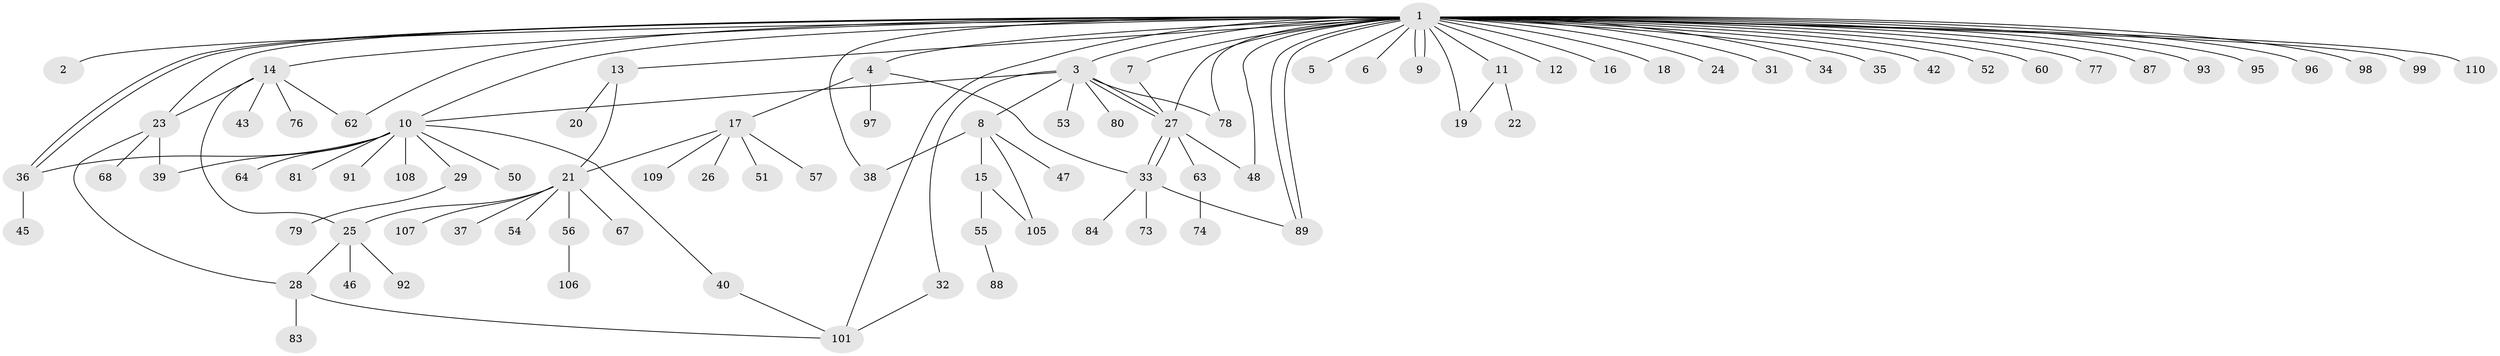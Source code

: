 // original degree distribution, {43: 0.00909090909090909, 1: 0.5818181818181818, 10: 0.00909090909090909, 4: 0.03636363636363636, 2: 0.20909090909090908, 6: 0.02727272727272727, 12: 0.00909090909090909, 3: 0.05454545454545454, 5: 0.045454545454545456, 9: 0.01818181818181818}
// Generated by graph-tools (version 1.1) at 2025/11/02/27/25 16:11:15]
// undirected, 87 vertices, 111 edges
graph export_dot {
graph [start="1"]
  node [color=gray90,style=filled];
  1 [super="+59"];
  2;
  3 [super="+49"];
  4;
  5;
  6;
  7;
  8 [super="+65"];
  9;
  10 [super="+94"];
  11 [super="+90"];
  12;
  13;
  14 [super="+69"];
  15;
  16;
  17 [super="+82"];
  18;
  19 [super="+44"];
  20;
  21 [super="+75"];
  22 [super="+41"];
  23 [super="+58"];
  24;
  25 [super="+30"];
  26;
  27 [super="+71"];
  28 [super="+103"];
  29;
  31;
  32;
  33 [super="+70"];
  34;
  35;
  36 [super="+61"];
  37;
  38;
  39 [super="+85"];
  40;
  42;
  43;
  45;
  46;
  47;
  48;
  50;
  51 [super="+66"];
  52 [super="+100"];
  53;
  54;
  55;
  56 [super="+72"];
  57;
  60;
  62;
  63;
  64;
  67;
  68;
  73;
  74 [super="+104"];
  76;
  77;
  78;
  79;
  80;
  81 [super="+86"];
  83;
  84;
  87;
  88;
  89 [super="+102"];
  91;
  92;
  93;
  95;
  96;
  97;
  98;
  99;
  101;
  105;
  106;
  107;
  108;
  109;
  110;
  1 -- 2;
  1 -- 3;
  1 -- 4;
  1 -- 5;
  1 -- 6;
  1 -- 7;
  1 -- 9;
  1 -- 9;
  1 -- 10;
  1 -- 11;
  1 -- 12;
  1 -- 13;
  1 -- 14;
  1 -- 16;
  1 -- 18;
  1 -- 23;
  1 -- 24;
  1 -- 27 [weight=2];
  1 -- 31;
  1 -- 34;
  1 -- 35;
  1 -- 36;
  1 -- 36;
  1 -- 38;
  1 -- 42;
  1 -- 48;
  1 -- 52;
  1 -- 60;
  1 -- 62;
  1 -- 77;
  1 -- 78;
  1 -- 87;
  1 -- 89;
  1 -- 89;
  1 -- 93;
  1 -- 95;
  1 -- 96;
  1 -- 98;
  1 -- 99;
  1 -- 101;
  1 -- 110;
  1 -- 19;
  3 -- 8;
  3 -- 10;
  3 -- 27;
  3 -- 27;
  3 -- 32;
  3 -- 53;
  3 -- 78;
  3 -- 80;
  4 -- 17;
  4 -- 33;
  4 -- 97;
  7 -- 27;
  8 -- 15;
  8 -- 38;
  8 -- 47;
  8 -- 105;
  10 -- 29;
  10 -- 36;
  10 -- 39;
  10 -- 40;
  10 -- 50;
  10 -- 64;
  10 -- 81;
  10 -- 91;
  10 -- 108;
  11 -- 19;
  11 -- 22;
  13 -- 20;
  13 -- 21;
  14 -- 43;
  14 -- 62;
  14 -- 23;
  14 -- 25;
  14 -- 76;
  15 -- 55;
  15 -- 105;
  17 -- 21;
  17 -- 26;
  17 -- 51;
  17 -- 57;
  17 -- 109;
  21 -- 25;
  21 -- 37;
  21 -- 54;
  21 -- 56;
  21 -- 67;
  21 -- 107;
  23 -- 28;
  23 -- 39;
  23 -- 68;
  25 -- 28;
  25 -- 46;
  25 -- 92;
  27 -- 33;
  27 -- 33;
  27 -- 48;
  27 -- 63;
  28 -- 83;
  28 -- 101;
  29 -- 79;
  32 -- 101;
  33 -- 84;
  33 -- 89;
  33 -- 73;
  36 -- 45;
  40 -- 101;
  55 -- 88;
  56 -- 106;
  63 -- 74;
}
